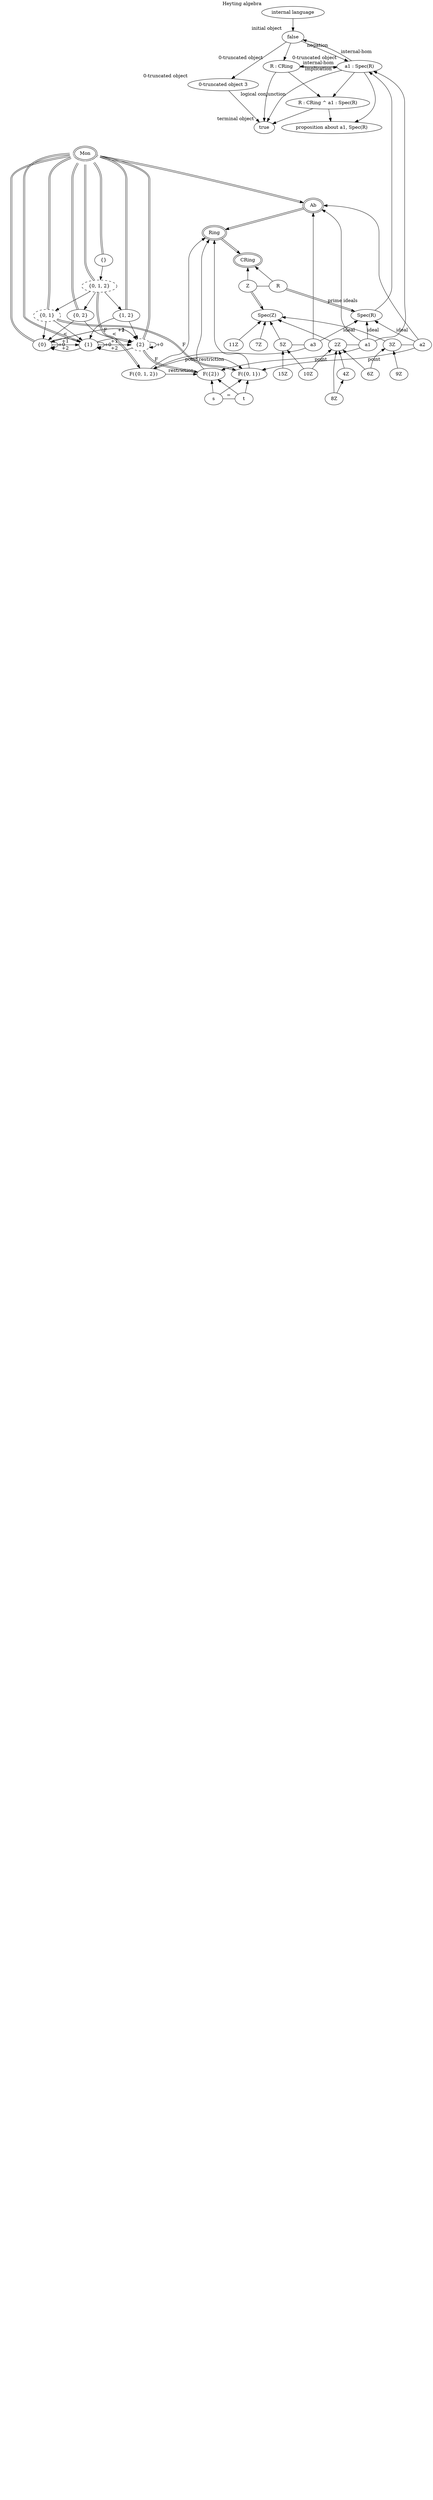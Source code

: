 digraph G {
  "rank1" [label="" style="invis" width="0"]
  "rank2" [label="" style="invis" width="0"]
  "rank3" [label="" style="invis" width="0"]
  "rank4" [label="" style="invis" width="0"]
  "rank5" [label="" style="invis" width="0"]
  "rank6" [label="" style="invis" width="0"]
  "rank7" [label="" style="invis" width="0"]
  "rank8" [label="" style="invis" width="0"]
  "rank9" [label="" style="invis" width="0"]
  "rank10" [label="" style="invis" width="0"]
  "rank11" [label="" style="invis" width="0"]
  "rank12" [label="" style="invis" width="0"]
  "rank13" [label="" style="invis" width="0"]
  "rank14" [label="" style="invis" width="0"]
  "rank15" [label="" style="invis" width="0"]
  "rank16" [label="" style="invis" width="0"]
  "rank17" [label="" style="invis" width="0"]
  "rank18" [label="" style="invis" width="0"]
  "rank19" [label="" style="invis" width="0"]
  "rank20" [label="" style="invis" width="0"]
  "rank21" [label="" style="invis" width="0"]
  "rank22" [label="" style="invis" width="0"]
  "rank23" [label="" style="invis" width="0"]
  "rank24" [label="" style="invis" width="0"]
  "rank25" [label="" style="invis" width="0"]
  "rank26" [label="" style="invis" width="0"]
  "rank27" [label="" style="invis" width="0"]
  "rank28" [label="" style="invis" width="0"]
  "rank29" [label="" style="invis" width="0"]
  "rank30" [label="" style="invis" width="0"]
  "rank30" [label="" style="invis" width="0"]
  "rank31" [label="" style="invis" width="0"]
  "rank32" [label="" style="invis" width="0"]
  "rank33" [label="" style="invis" width="0"]
  "rank34" [label="" style="invis" width="0"]
  "rank35" [label="" style="invis" width="0"]
  "rank36" [label="" style="invis" width="0"]
  "rank37" [label="" style="invis" width="0"]
  "rank38" [label="" style="invis" width="0"]
  "rank39" [label="" style="invis" width="0"]
  "rank40" [label="" style="invis" width="0"]
  "rank41" [label="" style="invis" width="0"]
  "rank42" [label="" style="invis" width="0"]
  "rank43" [label="" style="invis" width="0"]
  "rank44" [label="" style="invis" width="0"]
  "rank45" [label="" style="invis" width="0"]
  "rank46" [label="" style="invis" width="0"]
  "rank47" [label="" style="invis" width="0"]
  "rank48" [label="" style="invis" width="0"]
  "rank49" [label="" style="invis" width="0"]
  "rank50" [label="" style="invis" width="0"]
  "rank51" [label="" style="invis" width="0"]
  "rank52" [label="" style="invis" width="0"]
  "rank53" [label="" style="invis" width="0"]
  "rank54" [label="" style="invis" width="0"]
  "rank55" [label="" style="invis" width="0"]
  "rank56" [label="" style="invis" width="0"]
  "rank57" [label="" style="invis" width="0"]
  "rank58" [label="" style="invis" width="0"]
  "rank59" [label="" style="invis" width="0"]
  "rank60" [label="" style="invis" width="0"]
  "rank61" [label="" style="invis" width="0"]
  "rank62" [label="" style="invis" width="0"]
  "rank63" [label="" style="invis" width="0"]
  "rank64" [label="" style="invis" width="0"]
  "rank65" [label="" style="invis" width="0"]
  "rank66" [label="" style="invis" width="0"]
  "rank67" [label="" style="invis" width="0"]
  "rank68" [label="" style="invis" width="0"]
  "rank69" [label="" style="invis" width="0"]
  "rank70" [label="" style="invis" width="0"]
  "rank71" [label="" style="invis" width="0"]
  "rank72" [label="" style="invis" width="0"]
  "rank73" [label="" style="invis" width="0"]
  "rank74" [label="" style="invis" width="0"]
  "rank75" [label="" style="invis" width="0"]
  "rank76" [label="" style="invis" width="0"]
  "rank77" [label="" style="invis" width="0"]
  "rank78" [label="" style="invis" width="0"]
  "rank79" [label="" style="invis" width="0"]
  "rank80" [label="" style="invis" width="0"]
  "rank81" [label="" style="invis" width="0"]
  "rank82" [label="" style="invis" width="0"]
  "rank83" [label="" style="invis" width="0"]
  "rank84" [label="" style="invis" width="0"]
  "rank85" [label="" style="invis" width="0"]
  "rank86" [label="" style="invis" width="0"]
  "rank87" [label="" style="invis" width="0"]
  "rank88" [label="" style="invis" width="0"]
  "rank89" [label="" style="invis" width="0"]
  "rank90" [label="" style="invis" width="0"]
  "rank91" [label="" style="invis" width="0"]
  "rank92" [label="" style="invis" width="0"]
  "rank93" [label="" style="invis" width="0"]
  "rank94" [label="" style="invis" width="0"]
  "rank95" [label="" style="invis" width="0"]
  "rank96" [label="" style="invis" width="0"]
  "rank97" [label="" style="invis" width="0"]
  "rank98" [label="" style="invis" width="0"]
  "rank99" [label="" style="invis" width="0"]
  "rank100" [label="" style="invis" width="0"]

  "rank1" -> "rank2"  [style="invis"]
  "rank2" -> "rank3"  [style="invis"]
  "rank3" -> "rank4"  [style="invis"]
  "rank4" -> "rank5"  [style="invis"]
  "rank5" -> "rank6"  [style="invis"]
  "rank6" -> "rank7"  [style="invis"]
  "rank7" -> "rank8"  [style="invis"]
  "rank8" -> "rank9"  [style="invis"]
  "rank9" -> "rank10"  [style="invis"]
  "rank10" -> "rank11"  [style="invis"]
  "rank11" -> "rank12"  [style="invis"]
  "rank12" -> "rank13"  [style="invis"]
  "rank13" -> "rank14"  [style="invis"]
  "rank14" -> "rank15"  [style="invis"]
  "rank15" -> "rank16"  [style="invis"]
  "rank16" -> "rank17"  [style="invis"]
  "rank17" -> "rank18"  [style="invis"]
  "rank18" -> "rank19"  [style="invis"]
  "rank19" -> "rank20"  [style="invis"]
  "rank20" -> "rank21"  [style="invis"]
  "rank21" -> "rank22"  [style="invis"]
  "rank22" -> "rank23"  [style="invis"]
  "rank23" -> "rank24"  [style="invis"]
  "rank24" -> "rank25"  [style="invis"]
  "rank25" -> "rank26"  [style="invis"]
  "rank26" -> "rank27"  [style="invis"]
  "rank27" -> "rank28"  [style="invis"]
  "rank28" -> "rank29"  [style="invis"]
  "rank29" -> "rank30"  [style="invis"]
  "rank30" -> "rank30"  [style="invis"]
  "rank30" -> "rank31"  [style="invis"]
  "rank31" -> "rank32"  [style="invis"]
  "rank32" -> "rank33"  [style="invis"]
  "rank33" -> "rank34"  [style="invis"]
  "rank34" -> "rank35"  [style="invis"]
  "rank35" -> "rank36"  [style="invis"]
  "rank36" -> "rank37"  [style="invis"]
  "rank37" -> "rank38"  [style="invis"]
  "rank38" -> "rank39"  [style="invis"]
  "rank39" -> "rank40"  [style="invis"]
  "rank40" -> "rank41"  [style="invis"]
  "rank41" -> "rank42"  [style="invis"]
  "rank42" -> "rank43"  [style="invis"]
  "rank43" -> "rank44"  [style="invis"]
  "rank44" -> "rank45"  [style="invis"]
  "rank45" -> "rank46"  [style="invis"]
  "rank46" -> "rank47"  [style="invis"]
  "rank47" -> "rank48"  [style="invis"]
  "rank48" -> "rank49"  [style="invis"]
  "rank49" -> "rank50"  [style="invis"]
  "rank50" -> "rank51"  [style="invis"]
  "rank51" -> "rank52"  [style="invis"]
  "rank52" -> "rank53"  [style="invis"]
  "rank53" -> "rank54"  [style="invis"]
  "rank54" -> "rank55"  [style="invis"]
  "rank55" -> "rank56"  [style="invis"]
  "rank56" -> "rank57"  [style="invis"]
  "rank57" -> "rank58"  [style="invis"]
  "rank58" -> "rank59"  [style="invis"]
  "rank59" -> "rank60"  [style="invis"]
  "rank60" -> "rank61"  [style="invis"]
  "rank61" -> "rank62"  [style="invis"]
  "rank62" -> "rank63"  [style="invis"]
  "rank63" -> "rank64"  [style="invis"]
  "rank64" -> "rank65"  [style="invis"]
  "rank65" -> "rank66"  [style="invis"]
  "rank66" -> "rank67"  [style="invis"]
  "rank67" -> "rank68"  [style="invis"]
  "rank68" -> "rank69"  [style="invis"]
  "rank69" -> "rank70"  [style="invis"]
  "rank70" -> "rank71"  [style="invis"]
  "rank71" -> "rank72"  [style="invis"]
  "rank72" -> "rank73"  [style="invis"]
  "rank73" -> "rank74"  [style="invis"]
  "rank74" -> "rank75"  [style="invis"]
  "rank75" -> "rank76"  [style="invis"]
  "rank76" -> "rank77"  [style="invis"]
  "rank77" -> "rank78"  [style="invis"]
  "rank78" -> "rank79"  [style="invis"]
  "rank79" -> "rank80"  [style="invis"]
  "rank80" -> "rank81"  [style="invis"]
  "rank81" -> "rank82"  [style="invis"]
  "rank82" -> "rank83"  [style="invis"]
  "rank83" -> "rank84"  [style="invis"]
  "rank84" -> "rank85"  [style="invis"]
  "rank85" -> "rank86"  [style="invis"]
  "rank86" -> "rank87"  [style="invis"]
  "rank87" -> "rank88"  [style="invis"]
  "rank88" -> "rank89"  [style="invis"]
  "rank89" -> "rank90"  [style="invis"]
  "rank90" -> "rank91"  [style="invis"]
  "rank91" -> "rank92"  [style="invis"]
  "rank92" -> "rank93"  [style="invis"]
  "rank93" -> "rank94"  [style="invis"]
  "rank94" -> "rank95"  [style="invis"]
  "rank95" -> "rank96"  [style="invis"]
  "rank96" -> "rank97"  [style="invis"]
  "rank97" -> "rank98"  [style="invis"]
  "rank98" -> "rank99"  [style="invis"]
  "rank99" -> "rank100"  [style="invis"]


  "Mon" [peripheries="2"]
  "Ab" [peripheries="2"]
  "Ring" [peripheries="2"]
  "CRing" [peripheries="2"]

  {
    rank="same"
    "rank1"
    "internal language"
  }
  {
    rank="same"
    "rank2"
    "false"
  }
  {
    rank="same"
    "rank3"
    "R : CRing"
    "a1 : Spec(R)"
  }
  {
    rank="same"
    "rank6"
    "Mon"
  }
  {
    rank="same"
    "rank10"
    "{}"
  }

  // http://math.mit.edu/~dspivak/teaching/sp18/C7-Logic_of_behavior.pdf#page=8
  // subobject classifier is the internal language of the topos

  "Mon" -> "{}" [dir="back" color="black:white:black"]
  "Mon" -> "{0}" [dir="back" color="black:white:black"]
  "Mon" -> "{1}" [dir="back" color="black:white:black"]
  "Mon" -> "{2}" [dir="back" color="black:white:black"]
  "Mon" -> "{0, 1}" [dir="back" color="black:white:black"]
  "Mon" -> "{0, 2}" [dir="back" color="black:white:black"]
  "Mon" -> "{1, 2}" [dir="back" color="black:white:black"]
  "Mon" -> "{0, 1, 2}" [dir="back" color="black:white:black"]

  "{0, 1, 2}" [style="dashed"]
  "{0, 1}" [style="dashed"]
  "{0, 2}"
  "{1, 2}"
  "{0}"
  "{1}"
  "{2}" [style="dashed"]
  "{0, 1, 2}" -> "{0, 1}"
  "{0, 1, 2}" -> "{0, 2}"
  "{0, 1, 2}" -> "{1, 2}"
  "{0, 1}" -> "{0}"
  "{0, 1}" -> "{1}"
  "{0, 2}" -> "{0}"
  "{0, 2}" -> "{2}"
  "{1, 2}" -> "{1}"
  "{1, 2}" -> "{2}"
  "{}" -> "{0, 1, 2}"
  "{0}" -> "{1}" [label="<"]
  "{1}" -> "{2}" [label="<"]
  "{0}" -> "{0}" [label="+0"]
  "{1}" -> "{1}" [label="+0"]
  "{2}" -> "{2}" [label="+0"]
  "{0}" -> "{1}" [label="+1"]
  "{1}" -> "{2}" [label="+1"]
  "{2}" -> "{0}" [label="+1"]
  "{0}" -> "{2}" [label="+2"]
  "{1}" -> "{0}" [label="+2"]
  "{2}" -> "{1}" [label="+2"]
  {
    rank="same"
    "{0}"
    "{1}"
    "{2}"
  }

  "Mon" -> "Ab" [color="black:white:black"]
  "Ab" -> "Ring" [color="black:white:black"]
  "Ring" -> "CRing" [color="black:white:black"]


  // presheaf
  "{2}" -> "F({2})" [color="black:white:black" label="F"]
  "{0, 1}" -> "F({0, 1})" [color="black:white:black" label="F"]
  "{0, 1, 2}" -> "F({0, 1, 2})" [color="black:white:black" label="F"]

  "F({0, 1, 2})" -> "F({2})" [label="restriction"]
  "F({0, 1, 2})" -> "F({0, 1})" [label="restriction"]
  
  // sheaf
  "F({0, 1})" -> "s" [dir="back"]
  "F({0, 1})" -> "t" [dir="back"]
  "F({2})" -> "s" [dir="back"]
  "F({2})" -> "t" [dir="back"]
  "s" -> "t" [dir="none" label="="]
  {
    rank="same"
    "s"
    "t"
  }

  // sheaf of rings
  "Ring" -> "F({2})" [dir="back"]
  "Ring" -> "F({0, 1})" [dir="back"]
  "Ring" -> "F({0, 1, 2})" [dir="back"]
  {
    rank="same"
    "F({2})"
    "F({0, 1})"
    "F({0, 1, 2})"
  }

  "R" -> "Spec(R)" [color="black:white:black" label="prime ideals"]
  // functor https://en.wikipedia.org/wiki/Spectrum_of_a_ring#Functorial_perspective
  "Spec(R)"
  "Spec(R)" -> "a1" [dir="back" label="ideal"]
  "Spec(R)" -> "a2" [dir="back" label="ideal"]
  "Spec(R)" -> "a3" [dir="back" label="ideal"]
  "Ab" -> "a1" [dir="back"]
  "Ab" -> "a2" [dir="back"]
  "Ab" -> "a3" [dir="back"]
  "a1" -> "F({2})" [label="point"]
  "a2" -> "F({0, 1})" [label="point"]
  "a3" -> "F({0, 1, 2})" [label="point"]

  "CRing" -> "Z" [dir="back"]
  "CRing" -> "R" [dir="back"]
  "Z" -> "R" [dir="none"]
  {
    rank="same"
    "Z"
    "R"
  }
  "2Z" -> "a1" [dir="none"]
  "3Z" -> "a2" [dir="none"]
  "5Z" -> "a3" [dir="none"]
  {
    rank="same"
    "Spec(R)"
    "Spec(Z)"
  }
  {
    rank="same"
    "a1"
    "a2"
    "a3"
    "2Z"
    "3Z"
    "5Z"
    "7Z"
    "11Z"
  }
  "Z" -> "Spec(Z)" [color="black:white:black"]
  "Spec(Z)" -> "2Z" [dir="back"]
  "2Z" -> "4Z" [dir="back"]
  "2Z" -> "6Z" [dir="back"]
  "2Z" -> "8Z" [dir="back"]
  "4Z" -> "8Z" [dir="back"]
  "2Z" -> "10Z" [dir="back"]
  "Spec(Z)" -> "3Z" [dir="back"]
  "3Z" -> "6Z" [dir="back"]
  "3Z" -> "9Z" [dir="back"]
  "Spec(Z)" -> "5Z" [dir="back"]
  "5Z" -> "10Z" [dir="back"]
  "5Z" -> "15Z" [dir="back"]
  "Spec(Z)" -> "7Z" [dir="back"]
  "Spec(Z)" -> "11Z" [dir="back"]

  "a1" -> "a1 : Spec(R)"
  "Spec(R)" -> "a1 : Spec(R)"


  "false" [xlabel="initial object"]
  "true" [xlabel="terminal object"]
  "internal language" [xlabel="Heyting algebra"]
  "internal language" -> "false"
  "a1 : Spec(R)" [xlabel="0-truncated object"] // proposition
  "R : CRing" [xlabel="0-truncated object"]
  "0-truncated object 3" [xlabel="0-truncated object"]
  "a1 : Spec(R)" -> "R : CRing ^ a1 : Spec(R)"
  "R : CRing" -> "R : CRing ^ a1 : Spec(R)"
  "R : CRing ^ a1 : Spec(R)" [xlabel="logical conjunction"]
  "R : CRing ^ a1 : Spec(R)" -> "proposition about a1, Spec(R)"
  "R : CRing" -> "a1 : Spec(R)"
  "a1 : Spec(R)" -> "proposition about a1, Spec(R)"
  "false" -> "a1 : Spec(R)"
  "false" -> "R : CRing"
  "false" -> "0-truncated object 3"
  "a1 : Spec(R)" -> "R : CRing" [label="internal-hom" xlabel="implication"]
  "a1 : Spec(R)" -> "false" [label="internal-hom" xlabel="negation"]
  "a1 : Spec(R)" -> "true"
  "R : CRing" -> "true" 
  "0-truncated object 3" -> "true"
  "R : CRing ^ a1 : Spec(R)" -> "true"
}